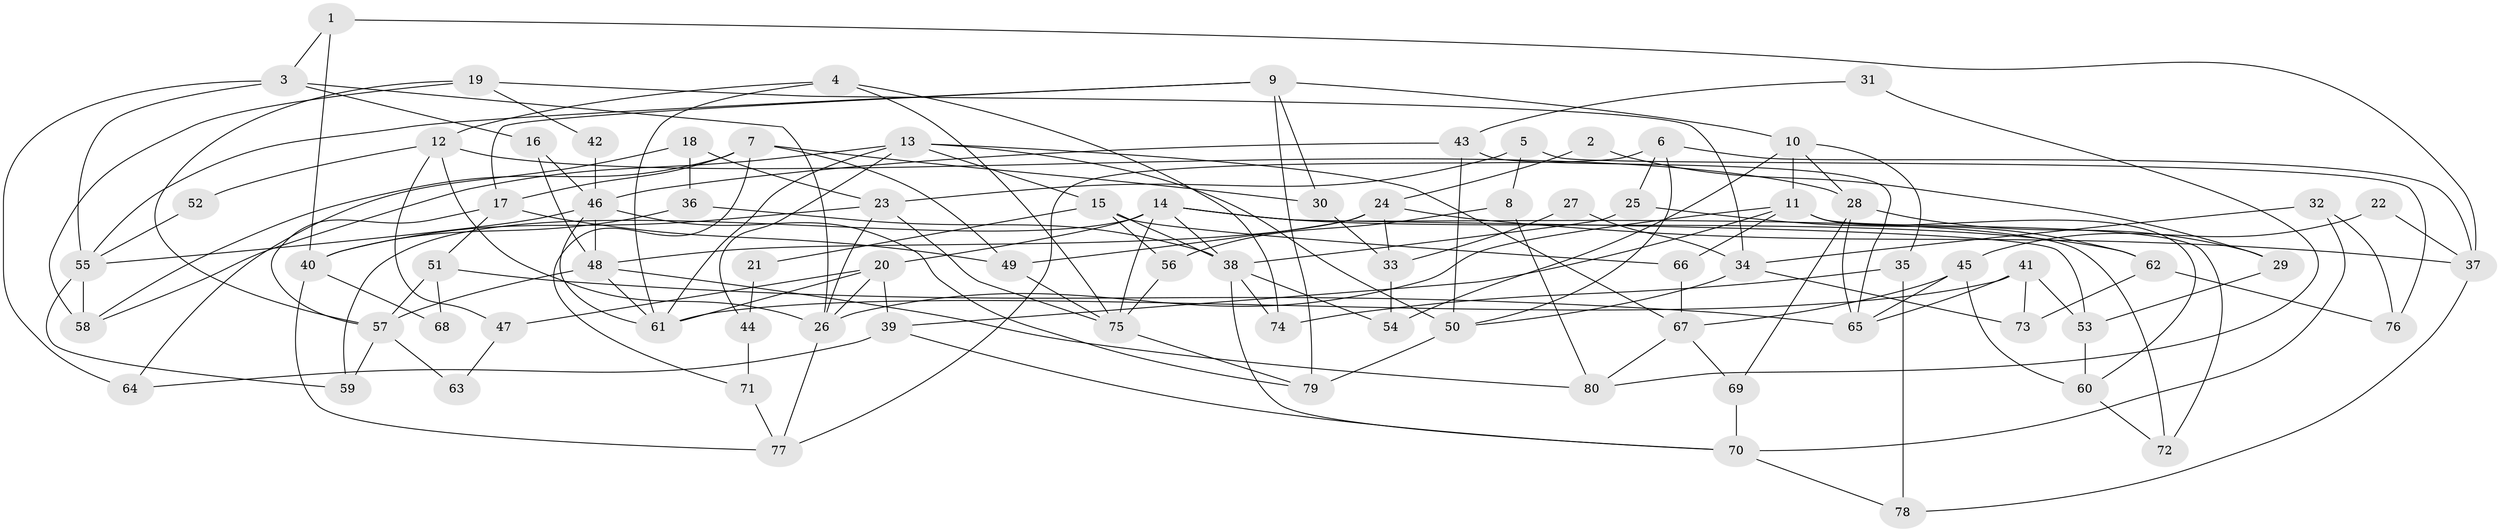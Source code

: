 // coarse degree distribution, {7: 0.21428571428571427, 10: 0.07142857142857142, 8: 0.10714285714285714, 4: 0.17857142857142858, 5: 0.10714285714285714, 6: 0.10714285714285714, 13: 0.03571428571428571, 3: 0.10714285714285714, 2: 0.03571428571428571, 11: 0.03571428571428571}
// Generated by graph-tools (version 1.1) at 2025/50/03/04/25 22:50:59]
// undirected, 80 vertices, 160 edges
graph export_dot {
  node [color=gray90,style=filled];
  1;
  2;
  3;
  4;
  5;
  6;
  7;
  8;
  9;
  10;
  11;
  12;
  13;
  14;
  15;
  16;
  17;
  18;
  19;
  20;
  21;
  22;
  23;
  24;
  25;
  26;
  27;
  28;
  29;
  30;
  31;
  32;
  33;
  34;
  35;
  36;
  37;
  38;
  39;
  40;
  41;
  42;
  43;
  44;
  45;
  46;
  47;
  48;
  49;
  50;
  51;
  52;
  53;
  54;
  55;
  56;
  57;
  58;
  59;
  60;
  61;
  62;
  63;
  64;
  65;
  66;
  67;
  68;
  69;
  70;
  71;
  72;
  73;
  74;
  75;
  76;
  77;
  78;
  79;
  80;
  1 -- 37;
  1 -- 40;
  1 -- 3;
  2 -- 29;
  2 -- 24;
  3 -- 26;
  3 -- 16;
  3 -- 55;
  3 -- 64;
  4 -- 75;
  4 -- 61;
  4 -- 12;
  4 -- 74;
  5 -- 23;
  5 -- 76;
  5 -- 8;
  6 -- 77;
  6 -- 50;
  6 -- 25;
  6 -- 37;
  7 -- 49;
  7 -- 58;
  7 -- 17;
  7 -- 30;
  7 -- 71;
  8 -- 80;
  8 -- 56;
  9 -- 17;
  9 -- 30;
  9 -- 10;
  9 -- 55;
  9 -- 79;
  10 -- 11;
  10 -- 28;
  10 -- 35;
  10 -- 54;
  11 -- 60;
  11 -- 26;
  11 -- 39;
  11 -- 66;
  11 -- 72;
  12 -- 28;
  12 -- 26;
  12 -- 47;
  12 -- 52;
  13 -- 58;
  13 -- 15;
  13 -- 44;
  13 -- 50;
  13 -- 61;
  13 -- 67;
  14 -- 59;
  14 -- 38;
  14 -- 20;
  14 -- 53;
  14 -- 62;
  14 -- 72;
  14 -- 75;
  15 -- 66;
  15 -- 56;
  15 -- 21;
  15 -- 38;
  16 -- 46;
  16 -- 48;
  17 -- 57;
  17 -- 49;
  17 -- 51;
  18 -- 64;
  18 -- 23;
  18 -- 36;
  19 -- 34;
  19 -- 57;
  19 -- 42;
  19 -- 58;
  20 -- 61;
  20 -- 26;
  20 -- 39;
  20 -- 47;
  21 -- 44;
  22 -- 45;
  22 -- 37;
  23 -- 75;
  23 -- 26;
  23 -- 40;
  24 -- 49;
  24 -- 48;
  24 -- 33;
  24 -- 37;
  25 -- 38;
  25 -- 62;
  26 -- 77;
  27 -- 34;
  27 -- 33;
  28 -- 69;
  28 -- 29;
  28 -- 65;
  29 -- 53;
  30 -- 33;
  31 -- 80;
  31 -- 43;
  32 -- 70;
  32 -- 34;
  32 -- 76;
  33 -- 54;
  34 -- 73;
  34 -- 50;
  35 -- 74;
  35 -- 78;
  36 -- 38;
  36 -- 40;
  37 -- 78;
  38 -- 70;
  38 -- 54;
  38 -- 74;
  39 -- 64;
  39 -- 70;
  40 -- 68;
  40 -- 77;
  41 -- 61;
  41 -- 65;
  41 -- 53;
  41 -- 73;
  42 -- 46;
  43 -- 50;
  43 -- 46;
  43 -- 65;
  44 -- 71;
  45 -- 60;
  45 -- 65;
  45 -- 67;
  46 -- 61;
  46 -- 55;
  46 -- 48;
  46 -- 79;
  47 -- 63;
  48 -- 57;
  48 -- 61;
  48 -- 80;
  49 -- 75;
  50 -- 79;
  51 -- 65;
  51 -- 57;
  51 -- 68;
  52 -- 55;
  53 -- 60;
  55 -- 58;
  55 -- 59;
  56 -- 75;
  57 -- 59;
  57 -- 63;
  60 -- 72;
  62 -- 73;
  62 -- 76;
  66 -- 67;
  67 -- 69;
  67 -- 80;
  69 -- 70;
  70 -- 78;
  71 -- 77;
  75 -- 79;
}
